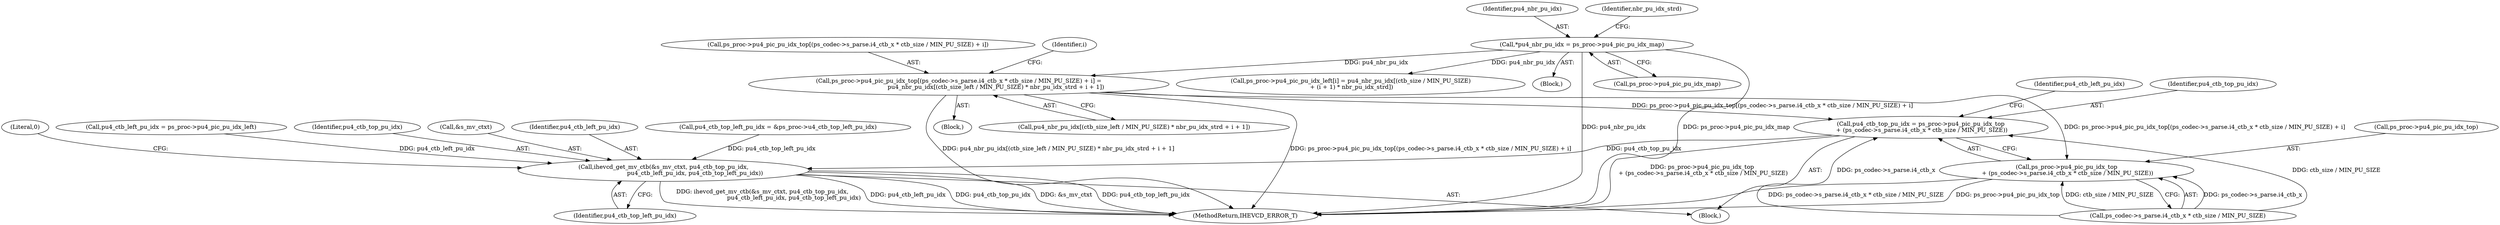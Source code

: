 digraph "0_Android_bcfc7124f6ef9f1ec128fb2e90de774a5b33d199_0@array" {
"1003660" [label="(Call,ps_proc->pu4_pic_pu_idx_top[(ps_codec->s_parse.i4_ctb_x * ctb_size / MIN_PU_SIZE) + i] =\n                                        pu4_nbr_pu_idx[(ctb_size_left / MIN_PU_SIZE) * nbr_pu_idx_strd + i + 1])"];
"1003394" [label="(Call,*pu4_nbr_pu_idx = ps_proc->pu4_pic_pu_idx_map)"];
"1003181" [label="(Call,pu4_ctb_top_pu_idx = ps_proc->pu4_pic_pu_idx_top\n + (ps_codec->s_parse.i4_ctb_x * ctb_size / MIN_PU_SIZE))"];
"1003322" [label="(Call,ihevcd_get_mv_ctb(&s_mv_ctxt, pu4_ctb_top_pu_idx,\n                                  pu4_ctb_left_pu_idx, pu4_ctb_top_left_pu_idx))"];
"1003183" [label="(Call,ps_proc->pu4_pic_pu_idx_top\n + (ps_codec->s_parse.i4_ctb_x * ctb_size / MIN_PU_SIZE))"];
"1005079" [label="(MethodReturn,IHEVCD_ERROR_T)"];
"1003196" [label="(Call,pu4_ctb_left_pu_idx = ps_proc->pu4_pic_pu_idx_left)"];
"1003197" [label="(Identifier,pu4_ctb_left_pu_idx)"];
"1003325" [label="(Identifier,pu4_ctb_top_pu_idx)"];
"1003395" [label="(Identifier,pu4_nbr_pu_idx)"];
"1003201" [label="(Call,pu4_ctb_top_left_pu_idx = &ps_proc->u4_ctb_top_left_pu_idx)"];
"1003184" [label="(Call,ps_proc->pu4_pic_pu_idx_top)"];
"1003327" [label="(Identifier,pu4_ctb_top_left_pu_idx)"];
"1003643" [label="(Call,ps_proc->pu4_pic_pu_idx_left[i] = pu4_nbr_pu_idx[(ctb_size / MIN_PU_SIZE)\n + (i + 1) * nbr_pu_idx_strd])"];
"1003401" [label="(Identifier,nbr_pu_idx_strd)"];
"1003182" [label="(Identifier,pu4_ctb_top_pu_idx)"];
"1003661" [label="(Call,ps_proc->pu4_pic_pu_idx_top[(ps_codec->s_parse.i4_ctb_x * ctb_size / MIN_PU_SIZE) + i])"];
"1003642" [label="(Block,)"];
"1003323" [label="(Call,&s_mv_ctxt)"];
"1003102" [label="(Block,)"];
"1003181" [label="(Call,pu4_ctb_top_pu_idx = ps_proc->pu4_pic_pu_idx_top\n + (ps_codec->s_parse.i4_ctb_x * ctb_size / MIN_PU_SIZE))"];
"1003326" [label="(Identifier,pu4_ctb_left_pu_idx)"];
"1003322" [label="(Call,ihevcd_get_mv_ctb(&s_mv_ctxt, pu4_ctb_top_pu_idx,\n                                  pu4_ctb_left_pu_idx, pu4_ctb_top_left_pu_idx))"];
"1003676" [label="(Call,pu4_nbr_pu_idx[(ctb_size_left / MIN_PU_SIZE) * nbr_pu_idx_strd + i + 1])"];
"1003689" [label="(Literal,0)"];
"1003660" [label="(Call,ps_proc->pu4_pic_pu_idx_top[(ps_codec->s_parse.i4_ctb_x * ctb_size / MIN_PU_SIZE) + i] =\n                                        pu4_nbr_pu_idx[(ctb_size_left / MIN_PU_SIZE) * nbr_pu_idx_strd + i + 1])"];
"1003641" [label="(Identifier,i)"];
"1003329" [label="(Block,)"];
"1003187" [label="(Call,ps_codec->s_parse.i4_ctb_x * ctb_size / MIN_PU_SIZE)"];
"1003183" [label="(Call,ps_proc->pu4_pic_pu_idx_top\n + (ps_codec->s_parse.i4_ctb_x * ctb_size / MIN_PU_SIZE))"];
"1003394" [label="(Call,*pu4_nbr_pu_idx = ps_proc->pu4_pic_pu_idx_map)"];
"1003396" [label="(Call,ps_proc->pu4_pic_pu_idx_map)"];
"1003660" -> "1003642"  [label="AST: "];
"1003660" -> "1003676"  [label="CFG: "];
"1003661" -> "1003660"  [label="AST: "];
"1003676" -> "1003660"  [label="AST: "];
"1003641" -> "1003660"  [label="CFG: "];
"1003660" -> "1005079"  [label="DDG: ps_proc->pu4_pic_pu_idx_top[(ps_codec->s_parse.i4_ctb_x * ctb_size / MIN_PU_SIZE) + i]"];
"1003660" -> "1005079"  [label="DDG: pu4_nbr_pu_idx[(ctb_size_left / MIN_PU_SIZE) * nbr_pu_idx_strd + i + 1]"];
"1003660" -> "1003181"  [label="DDG: ps_proc->pu4_pic_pu_idx_top[(ps_codec->s_parse.i4_ctb_x * ctb_size / MIN_PU_SIZE) + i]"];
"1003660" -> "1003183"  [label="DDG: ps_proc->pu4_pic_pu_idx_top[(ps_codec->s_parse.i4_ctb_x * ctb_size / MIN_PU_SIZE) + i]"];
"1003394" -> "1003660"  [label="DDG: pu4_nbr_pu_idx"];
"1003394" -> "1003329"  [label="AST: "];
"1003394" -> "1003396"  [label="CFG: "];
"1003395" -> "1003394"  [label="AST: "];
"1003396" -> "1003394"  [label="AST: "];
"1003401" -> "1003394"  [label="CFG: "];
"1003394" -> "1005079"  [label="DDG: ps_proc->pu4_pic_pu_idx_map"];
"1003394" -> "1005079"  [label="DDG: pu4_nbr_pu_idx"];
"1003394" -> "1003643"  [label="DDG: pu4_nbr_pu_idx"];
"1003181" -> "1003102"  [label="AST: "];
"1003181" -> "1003183"  [label="CFG: "];
"1003182" -> "1003181"  [label="AST: "];
"1003183" -> "1003181"  [label="AST: "];
"1003197" -> "1003181"  [label="CFG: "];
"1003181" -> "1005079"  [label="DDG: ps_proc->pu4_pic_pu_idx_top\n + (ps_codec->s_parse.i4_ctb_x * ctb_size / MIN_PU_SIZE)"];
"1003187" -> "1003181"  [label="DDG: ps_codec->s_parse.i4_ctb_x"];
"1003187" -> "1003181"  [label="DDG: ctb_size / MIN_PU_SIZE"];
"1003181" -> "1003322"  [label="DDG: pu4_ctb_top_pu_idx"];
"1003322" -> "1003102"  [label="AST: "];
"1003322" -> "1003327"  [label="CFG: "];
"1003323" -> "1003322"  [label="AST: "];
"1003325" -> "1003322"  [label="AST: "];
"1003326" -> "1003322"  [label="AST: "];
"1003327" -> "1003322"  [label="AST: "];
"1003689" -> "1003322"  [label="CFG: "];
"1003322" -> "1005079"  [label="DDG: ihevcd_get_mv_ctb(&s_mv_ctxt, pu4_ctb_top_pu_idx,\n                                  pu4_ctb_left_pu_idx, pu4_ctb_top_left_pu_idx)"];
"1003322" -> "1005079"  [label="DDG: pu4_ctb_left_pu_idx"];
"1003322" -> "1005079"  [label="DDG: pu4_ctb_top_pu_idx"];
"1003322" -> "1005079"  [label="DDG: &s_mv_ctxt"];
"1003322" -> "1005079"  [label="DDG: pu4_ctb_top_left_pu_idx"];
"1003196" -> "1003322"  [label="DDG: pu4_ctb_left_pu_idx"];
"1003201" -> "1003322"  [label="DDG: pu4_ctb_top_left_pu_idx"];
"1003183" -> "1003187"  [label="CFG: "];
"1003184" -> "1003183"  [label="AST: "];
"1003187" -> "1003183"  [label="AST: "];
"1003183" -> "1005079"  [label="DDG: ps_codec->s_parse.i4_ctb_x * ctb_size / MIN_PU_SIZE"];
"1003183" -> "1005079"  [label="DDG: ps_proc->pu4_pic_pu_idx_top"];
"1003187" -> "1003183"  [label="DDG: ps_codec->s_parse.i4_ctb_x"];
"1003187" -> "1003183"  [label="DDG: ctb_size / MIN_PU_SIZE"];
}

